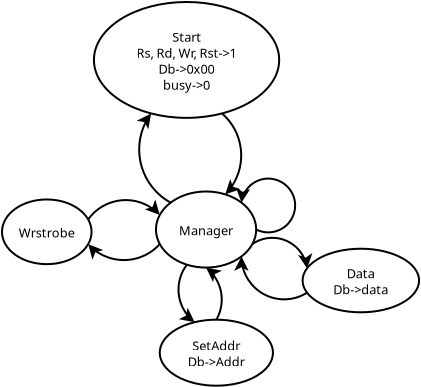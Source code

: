 <?xml version="1.0" encoding="UTF-8"?>
<dia:diagram xmlns:dia="http://www.lysator.liu.se/~alla/dia/">
  <dia:layer name="Background" visible="true" connectable="true" active="true">
    <dia:object type="Flowchart - Ellipse" version="0" id="O0">
      <dia:attribute name="obj_pos">
        <dia:point val="5.626,4.779"/>
      </dia:attribute>
      <dia:attribute name="obj_bb">
        <dia:rectangle val="5.576,4.729;14.938,10.622"/>
      </dia:attribute>
      <dia:attribute name="elem_corner">
        <dia:point val="5.626,4.779"/>
      </dia:attribute>
      <dia:attribute name="elem_width">
        <dia:real val="9.262"/>
      </dia:attribute>
      <dia:attribute name="elem_height">
        <dia:real val="5.793"/>
      </dia:attribute>
      <dia:attribute name="show_background">
        <dia:boolean val="true"/>
      </dia:attribute>
      <dia:attribute name="padding">
        <dia:real val="0.354"/>
      </dia:attribute>
      <dia:attribute name="text">
        <dia:composite type="text">
          <dia:attribute name="string">
            <dia:string>#Start
Rs, Rd, Wr, Rst-&gt;1
Db-&gt;0x00
busy-&gt;0#</dia:string>
          </dia:attribute>
          <dia:attribute name="font">
            <dia:font family="sans" style="0" name="Helvetica"/>
          </dia:attribute>
          <dia:attribute name="height">
            <dia:real val="0.8"/>
          </dia:attribute>
          <dia:attribute name="pos">
            <dia:point val="10.257,6.67"/>
          </dia:attribute>
          <dia:attribute name="color">
            <dia:color val="#000000ff"/>
          </dia:attribute>
          <dia:attribute name="alignment">
            <dia:enum val="1"/>
          </dia:attribute>
        </dia:composite>
      </dia:attribute>
    </dia:object>
    <dia:object type="Flowchart - Ellipse" version="0" id="O1">
      <dia:attribute name="obj_pos">
        <dia:point val="8.727,14.253"/>
      </dia:attribute>
      <dia:attribute name="obj_bb">
        <dia:rectangle val="8.677,14.203;13.788,18.108"/>
      </dia:attribute>
      <dia:attribute name="elem_corner">
        <dia:point val="8.727,14.253"/>
      </dia:attribute>
      <dia:attribute name="elem_width">
        <dia:real val="5.011"/>
      </dia:attribute>
      <dia:attribute name="elem_height">
        <dia:real val="3.805"/>
      </dia:attribute>
      <dia:attribute name="show_background">
        <dia:boolean val="true"/>
      </dia:attribute>
      <dia:attribute name="padding">
        <dia:real val="0.354"/>
      </dia:attribute>
      <dia:attribute name="text">
        <dia:composite type="text">
          <dia:attribute name="string">
            <dia:string>#Manager#</dia:string>
          </dia:attribute>
          <dia:attribute name="font">
            <dia:font family="sans" style="0" name="Helvetica"/>
          </dia:attribute>
          <dia:attribute name="height">
            <dia:real val="0.8"/>
          </dia:attribute>
          <dia:attribute name="pos">
            <dia:point val="11.232,16.35"/>
          </dia:attribute>
          <dia:attribute name="color">
            <dia:color val="#000000ff"/>
          </dia:attribute>
          <dia:attribute name="alignment">
            <dia:enum val="1"/>
          </dia:attribute>
        </dia:composite>
      </dia:attribute>
    </dia:object>
    <dia:object type="Standard - Text" version="1" id="O2">
      <dia:attribute name="obj_pos">
        <dia:point val="12.8,11.8"/>
      </dia:attribute>
      <dia:attribute name="obj_bb">
        <dia:rectangle val="12.8,11.206;12.8,11.951"/>
      </dia:attribute>
      <dia:attribute name="text">
        <dia:composite type="text">
          <dia:attribute name="string">
            <dia:string>##</dia:string>
          </dia:attribute>
          <dia:attribute name="font">
            <dia:font family="sans" style="0" name="Helvetica"/>
          </dia:attribute>
          <dia:attribute name="height">
            <dia:real val="0.8"/>
          </dia:attribute>
          <dia:attribute name="pos">
            <dia:point val="12.8,11.8"/>
          </dia:attribute>
          <dia:attribute name="color">
            <dia:color val="#000000ff"/>
          </dia:attribute>
          <dia:attribute name="alignment">
            <dia:enum val="0"/>
          </dia:attribute>
        </dia:composite>
      </dia:attribute>
      <dia:attribute name="valign">
        <dia:enum val="3"/>
      </dia:attribute>
    </dia:object>
    <dia:object type="Flowchart - Ellipse" version="0" id="O3">
      <dia:attribute name="obj_pos">
        <dia:point val="16.059,17.115"/>
      </dia:attribute>
      <dia:attribute name="obj_bb">
        <dia:rectangle val="16.009,17.065;21.933,20.344"/>
      </dia:attribute>
      <dia:attribute name="elem_corner">
        <dia:point val="16.059,17.115"/>
      </dia:attribute>
      <dia:attribute name="elem_width">
        <dia:real val="5.823"/>
      </dia:attribute>
      <dia:attribute name="elem_height">
        <dia:real val="3.179"/>
      </dia:attribute>
      <dia:attribute name="show_background">
        <dia:boolean val="true"/>
      </dia:attribute>
      <dia:attribute name="padding">
        <dia:real val="0.354"/>
      </dia:attribute>
      <dia:attribute name="text">
        <dia:composite type="text">
          <dia:attribute name="string">
            <dia:string>#Data
Db-&gt;data#</dia:string>
          </dia:attribute>
          <dia:attribute name="font">
            <dia:font family="sans" style="0" name="Helvetica"/>
          </dia:attribute>
          <dia:attribute name="height">
            <dia:real val="0.8"/>
          </dia:attribute>
          <dia:attribute name="pos">
            <dia:point val="18.971,18.499"/>
          </dia:attribute>
          <dia:attribute name="color">
            <dia:color val="#000000ff"/>
          </dia:attribute>
          <dia:attribute name="alignment">
            <dia:enum val="1"/>
          </dia:attribute>
        </dia:composite>
      </dia:attribute>
    </dia:object>
    <dia:object type="Flowchart - Ellipse" version="0" id="O4">
      <dia:attribute name="obj_pos">
        <dia:point val="8.916,20.663"/>
      </dia:attribute>
      <dia:attribute name="obj_bb">
        <dia:rectangle val="8.866,20.613;14.627,24.015"/>
      </dia:attribute>
      <dia:attribute name="elem_corner">
        <dia:point val="8.916,20.663"/>
      </dia:attribute>
      <dia:attribute name="elem_width">
        <dia:real val="5.661"/>
      </dia:attribute>
      <dia:attribute name="elem_height">
        <dia:real val="3.301"/>
      </dia:attribute>
      <dia:attribute name="show_background">
        <dia:boolean val="true"/>
      </dia:attribute>
      <dia:attribute name="padding">
        <dia:real val="0.354"/>
      </dia:attribute>
      <dia:attribute name="text">
        <dia:composite type="text">
          <dia:attribute name="string">
            <dia:string>#SetAddr
Db-&gt;Addr#</dia:string>
          </dia:attribute>
          <dia:attribute name="font">
            <dia:font family="sans" style="0" name="Helvetica"/>
          </dia:attribute>
          <dia:attribute name="height">
            <dia:real val="0.8"/>
          </dia:attribute>
          <dia:attribute name="pos">
            <dia:point val="11.747,22.108"/>
          </dia:attribute>
          <dia:attribute name="color">
            <dia:color val="#000000ff"/>
          </dia:attribute>
          <dia:attribute name="alignment">
            <dia:enum val="1"/>
          </dia:attribute>
        </dia:composite>
      </dia:attribute>
    </dia:object>
    <dia:object type="Flowchart - Ellipse" version="0" id="O5">
      <dia:attribute name="obj_pos">
        <dia:point val="1.029,14.652"/>
      </dia:attribute>
      <dia:attribute name="obj_bb">
        <dia:rectangle val="0.979,14.602;5.558,17.937"/>
      </dia:attribute>
      <dia:attribute name="elem_corner">
        <dia:point val="1.029,14.652"/>
      </dia:attribute>
      <dia:attribute name="elem_width">
        <dia:real val="4.478"/>
      </dia:attribute>
      <dia:attribute name="elem_height">
        <dia:real val="3.235"/>
      </dia:attribute>
      <dia:attribute name="show_background">
        <dia:boolean val="true"/>
      </dia:attribute>
      <dia:attribute name="padding">
        <dia:real val="0.354"/>
      </dia:attribute>
      <dia:attribute name="text">
        <dia:composite type="text">
          <dia:attribute name="string">
            <dia:string>#Wrstrobe#</dia:string>
          </dia:attribute>
          <dia:attribute name="font">
            <dia:font family="sans" style="0" name="Helvetica"/>
          </dia:attribute>
          <dia:attribute name="height">
            <dia:real val="0.8"/>
          </dia:attribute>
          <dia:attribute name="pos">
            <dia:point val="3.268,16.463"/>
          </dia:attribute>
          <dia:attribute name="color">
            <dia:color val="#000000ff"/>
          </dia:attribute>
          <dia:attribute name="alignment">
            <dia:enum val="1"/>
          </dia:attribute>
        </dia:composite>
      </dia:attribute>
    </dia:object>
    <dia:object type="Standard - Arc" version="0" id="O6">
      <dia:attribute name="obj_pos">
        <dia:point val="13.547,16.884"/>
      </dia:attribute>
      <dia:attribute name="obj_bb">
        <dia:rectangle val="13.481,16.519;16.549,18.162"/>
      </dia:attribute>
      <dia:attribute name="conn_endpoints">
        <dia:point val="13.547,16.884"/>
        <dia:point val="16.281,18.096"/>
      </dia:attribute>
      <dia:attribute name="curve_distance">
        <dia:real val="-0.843"/>
      </dia:attribute>
      <dia:attribute name="end_arrow">
        <dia:enum val="22"/>
      </dia:attribute>
      <dia:attribute name="end_arrow_length">
        <dia:real val="0.5"/>
      </dia:attribute>
      <dia:attribute name="end_arrow_width">
        <dia:real val="0.5"/>
      </dia:attribute>
      <dia:connections>
        <dia:connection handle="0" to="O1" connection="15"/>
        <dia:connection handle="1" to="O3" connection="7"/>
      </dia:connections>
    </dia:object>
    <dia:object type="Standard - Arc" version="0" id="O7">
      <dia:attribute name="obj_pos">
        <dia:point val="10.274,17.913"/>
      </dia:attribute>
      <dia:attribute name="obj_bb">
        <dia:rectangle val="9.804,17.857;10.72,20.845"/>
      </dia:attribute>
      <dia:attribute name="conn_endpoints">
        <dia:point val="10.274,17.913"/>
        <dia:point val="10.664,20.789"/>
      </dia:attribute>
      <dia:attribute name="curve_distance">
        <dia:real val="0.602"/>
      </dia:attribute>
      <dia:attribute name="end_arrow">
        <dia:enum val="22"/>
      </dia:attribute>
      <dia:attribute name="end_arrow_length">
        <dia:real val="0.5"/>
      </dia:attribute>
      <dia:attribute name="end_arrow_width">
        <dia:real val="0.5"/>
      </dia:attribute>
      <dia:connections>
        <dia:connection handle="0" to="O1" connection="11"/>
        <dia:connection handle="1" to="O4" connection="5"/>
      </dia:connections>
    </dia:object>
    <dia:object type="Standard - Arc" version="0" id="O8">
      <dia:attribute name="obj_pos">
        <dia:point val="8.918,16.884"/>
      </dia:attribute>
      <dia:attribute name="obj_bb">
        <dia:rectangle val="5.287,16.834;8.968,17.733"/>
      </dia:attribute>
      <dia:attribute name="conn_endpoints">
        <dia:point val="8.918,16.884"/>
        <dia:point val="5.337,16.888"/>
      </dia:attribute>
      <dia:attribute name="curve_distance">
        <dia:real val="-0.797"/>
      </dia:attribute>
      <dia:attribute name="end_arrow">
        <dia:enum val="22"/>
      </dia:attribute>
      <dia:attribute name="end_arrow_length">
        <dia:real val="0.5"/>
      </dia:attribute>
      <dia:attribute name="end_arrow_width">
        <dia:real val="0.5"/>
      </dia:attribute>
      <dia:connections>
        <dia:connection handle="0" to="O1" connection="9"/>
        <dia:connection handle="1" to="O5" connection="15"/>
      </dia:connections>
    </dia:object>
    <dia:object type="Standard - Arc" version="0" id="O9">
      <dia:attribute name="obj_pos">
        <dia:point val="13.738,16.156"/>
      </dia:attribute>
      <dia:attribute name="obj_bb">
        <dia:rectangle val="12.721,13.558;15.737,16.349"/>
      </dia:attribute>
      <dia:attribute name="conn_endpoints">
        <dia:point val="13.738,16.156"/>
        <dia:point val="13.004,14.81"/>
      </dia:attribute>
      <dia:attribute name="curve_distance">
        <dia:real val="2.451"/>
      </dia:attribute>
      <dia:attribute name="end_arrow">
        <dia:enum val="22"/>
      </dia:attribute>
      <dia:attribute name="end_arrow_length">
        <dia:real val="0.5"/>
      </dia:attribute>
      <dia:attribute name="end_arrow_width">
        <dia:real val="0.5"/>
      </dia:attribute>
      <dia:connections>
        <dia:connection handle="0" to="O1" connection="0"/>
        <dia:connection handle="1" to="O1" connection="2"/>
      </dia:connections>
    </dia:object>
    <dia:object type="Standard - Arc" version="0" id="O10">
      <dia:attribute name="obj_pos">
        <dia:point val="9.461,14.81"/>
      </dia:attribute>
      <dia:attribute name="obj_bb">
        <dia:rectangle val="7.763,10.292;9.52,14.87"/>
      </dia:attribute>
      <dia:attribute name="conn_endpoints">
        <dia:point val="9.461,14.81"/>
        <dia:point val="8.485,10.352"/>
      </dia:attribute>
      <dia:attribute name="curve_distance">
        <dia:real val="-1.039"/>
      </dia:attribute>
      <dia:attribute name="end_arrow">
        <dia:enum val="22"/>
      </dia:attribute>
      <dia:attribute name="end_arrow_length">
        <dia:real val="0.5"/>
      </dia:attribute>
      <dia:attribute name="end_arrow_width">
        <dia:real val="0.5"/>
      </dia:attribute>
      <dia:connections>
        <dia:connection handle="0" to="O1" connection="6"/>
        <dia:connection handle="1" to="O0" connection="11"/>
      </dia:connections>
    </dia:object>
    <dia:object type="Standard - Arc" version="0" id="O11">
      <dia:attribute name="obj_pos">
        <dia:point val="5.337,15.65"/>
      </dia:attribute>
      <dia:attribute name="obj_bb">
        <dia:rectangle val="5.284,14.633;8.971,15.703"/>
      </dia:attribute>
      <dia:attribute name="conn_endpoints">
        <dia:point val="5.337,15.65"/>
        <dia:point val="8.918,15.428"/>
      </dia:attribute>
      <dia:attribute name="curve_distance">
        <dia:real val="-0.853"/>
      </dia:attribute>
      <dia:attribute name="end_arrow">
        <dia:enum val="22"/>
      </dia:attribute>
      <dia:attribute name="end_arrow_length">
        <dia:real val="0.5"/>
      </dia:attribute>
      <dia:attribute name="end_arrow_width">
        <dia:real val="0.5"/>
      </dia:attribute>
      <dia:connections>
        <dia:connection handle="0" to="O5" connection="1"/>
        <dia:connection handle="1" to="O1" connection="7"/>
      </dia:connections>
    </dia:object>
    <dia:object type="Standard - Arc" version="0" id="O12">
      <dia:attribute name="obj_pos">
        <dia:point val="11.747,20.663"/>
      </dia:attribute>
      <dia:attribute name="obj_bb">
        <dia:rectangle val="11.174,18.0;12.066,20.722"/>
      </dia:attribute>
      <dia:attribute name="conn_endpoints">
        <dia:point val="11.747,20.663"/>
        <dia:point val="11.232,18.058"/>
      </dia:attribute>
      <dia:attribute name="curve_distance">
        <dia:real val="0.497"/>
      </dia:attribute>
      <dia:attribute name="end_arrow">
        <dia:enum val="22"/>
      </dia:attribute>
      <dia:attribute name="end_arrow_length">
        <dia:real val="0.5"/>
      </dia:attribute>
      <dia:attribute name="end_arrow_width">
        <dia:real val="0.5"/>
      </dia:attribute>
      <dia:connections>
        <dia:connection handle="0" to="O4" connection="4"/>
        <dia:connection handle="1" to="O1" connection="12"/>
      </dia:connections>
    </dia:object>
    <dia:object type="Standard - Arc" version="0" id="O13">
      <dia:attribute name="obj_pos">
        <dia:point val="16.281,19.313"/>
      </dia:attribute>
      <dia:attribute name="obj_bb">
        <dia:rectangle val="12.638,17.433;16.349,19.697"/>
      </dia:attribute>
      <dia:attribute name="conn_endpoints">
        <dia:point val="16.281,19.313"/>
        <dia:point val="13.004,17.501"/>
      </dia:attribute>
      <dia:attribute name="curve_distance">
        <dia:real val="-1.112"/>
      </dia:attribute>
      <dia:attribute name="end_arrow">
        <dia:enum val="22"/>
      </dia:attribute>
      <dia:attribute name="end_arrow_length">
        <dia:real val="0.5"/>
      </dia:attribute>
      <dia:attribute name="end_arrow_width">
        <dia:real val="0.5"/>
      </dia:attribute>
      <dia:connections>
        <dia:connection handle="0" to="O3" connection="9"/>
        <dia:connection handle="1" to="O1" connection="14"/>
      </dia:connections>
    </dia:object>
    <dia:object type="Standard - Arc" version="0" id="O14">
      <dia:attribute name="obj_pos">
        <dia:point val="12.029,10.352"/>
      </dia:attribute>
      <dia:attribute name="obj_bb">
        <dia:rectangle val="11.977,10.3;13.04,14.45"/>
      </dia:attribute>
      <dia:attribute name="conn_endpoints">
        <dia:point val="12.029,10.352"/>
        <dia:point val="12.191,14.398"/>
      </dia:attribute>
      <dia:attribute name="curve_distance">
        <dia:real val="-0.878"/>
      </dia:attribute>
      <dia:attribute name="end_arrow">
        <dia:enum val="22"/>
      </dia:attribute>
      <dia:attribute name="end_arrow_length">
        <dia:real val="0.5"/>
      </dia:attribute>
      <dia:attribute name="end_arrow_width">
        <dia:real val="0.5"/>
      </dia:attribute>
      <dia:connections>
        <dia:connection handle="0" to="O0" connection="13"/>
        <dia:connection handle="1" to="O1" connection="3"/>
      </dia:connections>
    </dia:object>
  </dia:layer>
</dia:diagram>

